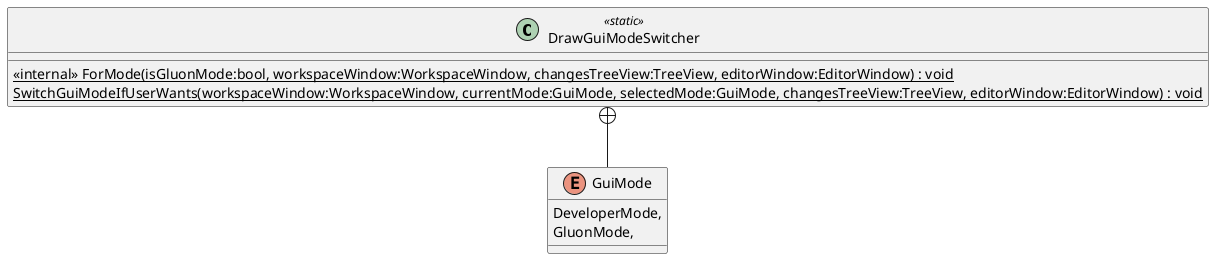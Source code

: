 @startuml
class DrawGuiModeSwitcher <<static>> {
    <<internal>> {static} ForMode(isGluonMode:bool, workspaceWindow:WorkspaceWindow, changesTreeView:TreeView, editorWindow:EditorWindow) : void
    {static} SwitchGuiModeIfUserWants(workspaceWindow:WorkspaceWindow, currentMode:GuiMode, selectedMode:GuiMode, changesTreeView:TreeView, editorWindow:EditorWindow) : void
}
enum GuiMode {
    DeveloperMode,
    GluonMode,
}
DrawGuiModeSwitcher +-- GuiMode
@enduml
